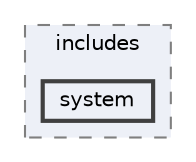 digraph "app/includes/system"
{
 // LATEX_PDF_SIZE
  bgcolor="transparent";
  edge [fontname=Helvetica,fontsize=10,labelfontname=Helvetica,labelfontsize=10];
  node [fontname=Helvetica,fontsize=10,shape=box,height=0.2,width=0.4];
  compound=true
  subgraph clusterdir_1c5c03227cca0102ee47bee331c2b55d {
    graph [ bgcolor="#edf0f7", pencolor="grey50", label="includes", fontname=Helvetica,fontsize=10 style="filled,dashed", URL="dir_1c5c03227cca0102ee47bee331c2b55d.html",tooltip=""]
  dir_19ab0ee55ced8854eccf40a7e3845061 [label="system", fillcolor="#edf0f7", color="grey25", style="filled,bold", URL="dir_19ab0ee55ced8854eccf40a7e3845061.html",tooltip=""];
  }
}
